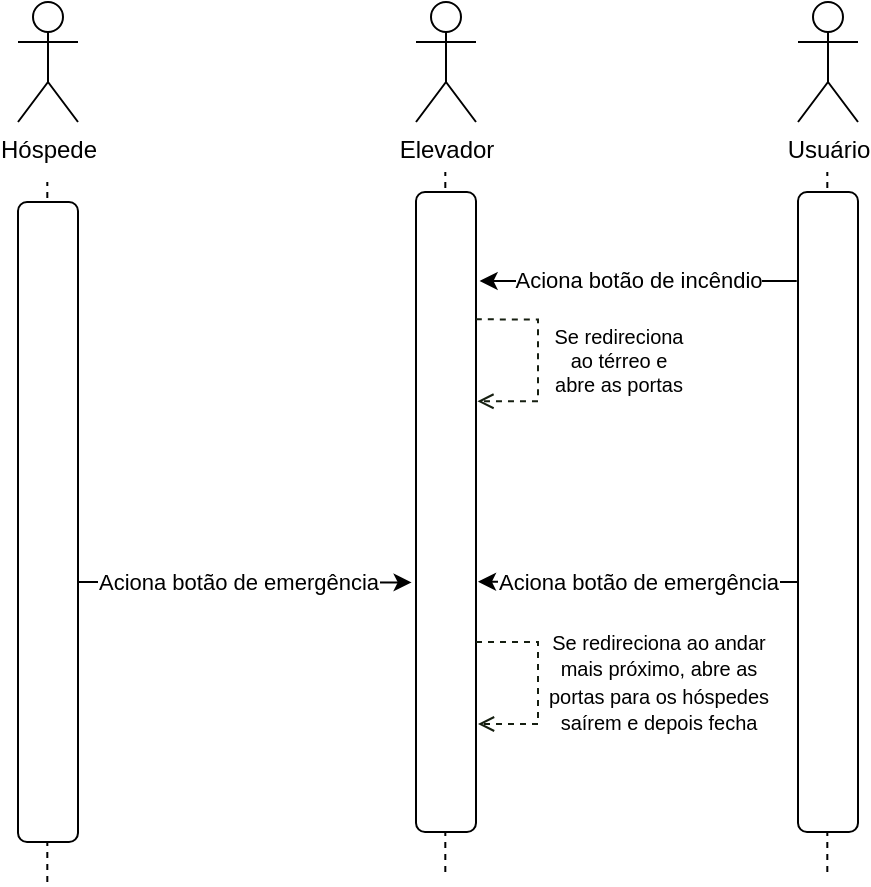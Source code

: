 <mxfile version="24.8.6">
  <diagram name="Página-1" id="2QH1bt48WtYHpmRP5uRc">
    <mxGraphModel dx="989" dy="532" grid="1" gridSize="10" guides="1" tooltips="1" connect="1" arrows="1" fold="1" page="1" pageScale="1" pageWidth="827" pageHeight="1169" math="0" shadow="0">
      <root>
        <mxCell id="0" />
        <mxCell id="1" parent="0" />
        <mxCell id="CCIohgsg51L1VaLMQLdm-1" value="Hóspede" style="shape=umlActor;verticalLabelPosition=bottom;verticalAlign=top;html=1;outlineConnect=0;" vertex="1" parent="1">
          <mxGeometry x="200" y="110" width="30" height="60" as="geometry" />
        </mxCell>
        <mxCell id="CCIohgsg51L1VaLMQLdm-2" value="Elevador" style="shape=umlActor;verticalLabelPosition=bottom;verticalAlign=top;html=1;outlineConnect=0;" vertex="1" parent="1">
          <mxGeometry x="399" y="110" width="30" height="60" as="geometry" />
        </mxCell>
        <mxCell id="CCIohgsg51L1VaLMQLdm-3" value="Usuário" style="shape=umlActor;verticalLabelPosition=bottom;verticalAlign=top;html=1;outlineConnect=0;" vertex="1" parent="1">
          <mxGeometry x="590" y="110" width="30" height="60" as="geometry" />
        </mxCell>
        <mxCell id="CCIohgsg51L1VaLMQLdm-4" value="" style="endArrow=none;dashed=1;html=1;rounded=0;" edge="1" parent="1">
          <mxGeometry width="50" height="50" relative="1" as="geometry">
            <mxPoint x="214.66" y="550" as="sourcePoint" />
            <mxPoint x="214.66" y="200" as="targetPoint" />
          </mxGeometry>
        </mxCell>
        <mxCell id="CCIohgsg51L1VaLMQLdm-5" value="" style="rounded=1;whiteSpace=wrap;html=1;" vertex="1" parent="1">
          <mxGeometry x="200" y="210" width="30" height="320" as="geometry" />
        </mxCell>
        <mxCell id="CCIohgsg51L1VaLMQLdm-10" value="" style="endArrow=none;dashed=1;html=1;rounded=0;" edge="1" parent="1">
          <mxGeometry width="50" height="50" relative="1" as="geometry">
            <mxPoint x="413.66" y="545" as="sourcePoint" />
            <mxPoint x="413.66" y="195" as="targetPoint" />
          </mxGeometry>
        </mxCell>
        <mxCell id="CCIohgsg51L1VaLMQLdm-11" value="" style="rounded=1;whiteSpace=wrap;html=1;" vertex="1" parent="1">
          <mxGeometry x="399" y="205" width="30" height="320" as="geometry" />
        </mxCell>
        <mxCell id="CCIohgsg51L1VaLMQLdm-12" value="" style="endArrow=none;dashed=1;html=1;rounded=0;" edge="1" parent="1">
          <mxGeometry width="50" height="50" relative="1" as="geometry">
            <mxPoint x="604.66" y="545" as="sourcePoint" />
            <mxPoint x="604.66" y="195" as="targetPoint" />
          </mxGeometry>
        </mxCell>
        <mxCell id="CCIohgsg51L1VaLMQLdm-13" value="" style="rounded=1;whiteSpace=wrap;html=1;" vertex="1" parent="1">
          <mxGeometry x="590" y="205" width="30" height="320" as="geometry" />
        </mxCell>
        <mxCell id="CCIohgsg51L1VaLMQLdm-15" value="Aciona botão de incêndio" style="endArrow=classic;html=1;rounded=0;entryX=1.06;entryY=0.139;entryDx=0;entryDy=0;entryPerimeter=0;exitX=-0.021;exitY=0.139;exitDx=0;exitDy=0;exitPerimeter=0;" edge="1" parent="1" source="CCIohgsg51L1VaLMQLdm-13" target="CCIohgsg51L1VaLMQLdm-11">
          <mxGeometry width="50" height="50" relative="1" as="geometry">
            <mxPoint x="520" y="260" as="sourcePoint" />
            <mxPoint x="570" y="210" as="targetPoint" />
          </mxGeometry>
        </mxCell>
        <mxCell id="CCIohgsg51L1VaLMQLdm-17" style="edgeStyle=orthogonalEdgeStyle;rounded=0;orthogonalLoop=1;jettySize=auto;html=1;exitX=0.997;exitY=0.199;exitDx=0;exitDy=0;entryX=1.024;entryY=0.327;entryDx=0;entryDy=0;entryPerimeter=0;exitPerimeter=0;dashed=1;endArrow=open;endFill=0;fillColor=#d5e8d4;strokeColor=#161F11;" edge="1" parent="1" source="CCIohgsg51L1VaLMQLdm-11" target="CCIohgsg51L1VaLMQLdm-11">
          <mxGeometry relative="1" as="geometry">
            <Array as="points">
              <mxPoint x="460" y="269" />
              <mxPoint x="460" y="310" />
            </Array>
          </mxGeometry>
        </mxCell>
        <mxCell id="CCIohgsg51L1VaLMQLdm-18" value="&lt;font style=&quot;font-size: 10px;&quot;&gt;Se redireciona&lt;/font&gt;&lt;div style=&quot;font-size: 10px;&quot;&gt;&lt;font style=&quot;font-size: 10px;&quot;&gt;ao térreo e&lt;/font&gt;&lt;/div&gt;&lt;div style=&quot;font-size: 10px;&quot;&gt;&lt;font style=&quot;font-size: 10px;&quot;&gt;abre as portas&lt;/font&gt;&lt;/div&gt;" style="edgeLabel;html=1;align=center;verticalAlign=middle;resizable=0;points=[];" vertex="1" connectable="0" parent="CCIohgsg51L1VaLMQLdm-17">
          <mxGeometry x="-0.002" y="2" relative="1" as="geometry">
            <mxPoint x="38" as="offset" />
          </mxGeometry>
        </mxCell>
        <mxCell id="CCIohgsg51L1VaLMQLdm-19" value="" style="endArrow=classic;html=1;rounded=0;entryX=-0.073;entryY=0.61;entryDx=0;entryDy=0;entryPerimeter=0;" edge="1" parent="1" target="CCIohgsg51L1VaLMQLdm-11">
          <mxGeometry width="50" height="50" relative="1" as="geometry">
            <mxPoint x="230" y="400" as="sourcePoint" />
            <mxPoint x="310" y="360" as="targetPoint" />
          </mxGeometry>
        </mxCell>
        <mxCell id="CCIohgsg51L1VaLMQLdm-21" value="Aciona botão de emergência" style="edgeLabel;html=1;align=center;verticalAlign=middle;resizable=0;points=[];" vertex="1" connectable="0" parent="CCIohgsg51L1VaLMQLdm-19">
          <mxGeometry x="0.093" relative="1" as="geometry">
            <mxPoint x="-11" as="offset" />
          </mxGeometry>
        </mxCell>
        <mxCell id="CCIohgsg51L1VaLMQLdm-22" value="Aciona botão de emergência" style="endArrow=classic;html=1;rounded=0;entryX=1.033;entryY=0.609;entryDx=0;entryDy=0;entryPerimeter=0;exitX=-0.021;exitY=0.139;exitDx=0;exitDy=0;exitPerimeter=0;" edge="1" parent="1" target="CCIohgsg51L1VaLMQLdm-11">
          <mxGeometry x="-0.0" width="50" height="50" relative="1" as="geometry">
            <mxPoint x="590" y="400" as="sourcePoint" />
            <mxPoint x="432" y="400" as="targetPoint" />
            <mxPoint as="offset" />
          </mxGeometry>
        </mxCell>
        <mxCell id="CCIohgsg51L1VaLMQLdm-24" style="edgeStyle=orthogonalEdgeStyle;rounded=0;orthogonalLoop=1;jettySize=auto;html=1;exitX=0.997;exitY=0.199;exitDx=0;exitDy=0;entryX=1.024;entryY=0.327;entryDx=0;entryDy=0;entryPerimeter=0;exitPerimeter=0;dashed=1;endArrow=open;endFill=0;fillColor=#d5e8d4;strokeColor=#161F11;" edge="1" parent="1">
          <mxGeometry relative="1" as="geometry">
            <mxPoint x="429" y="430" as="sourcePoint" />
            <mxPoint x="430" y="471" as="targetPoint" />
            <Array as="points">
              <mxPoint x="460" y="430" />
              <mxPoint x="460" y="471" />
            </Array>
          </mxGeometry>
        </mxCell>
        <mxCell id="CCIohgsg51L1VaLMQLdm-25" value="&lt;span style=&quot;font-size: 10px;&quot;&gt;Se redireciona ao andar&lt;/span&gt;&lt;div&gt;&lt;span style=&quot;font-size: 10px;&quot;&gt;mais próximo, abre as&lt;/span&gt;&lt;/div&gt;&lt;div&gt;&lt;span style=&quot;font-size: 10px;&quot;&gt;portas para os hóspedes&lt;/span&gt;&lt;/div&gt;&lt;div&gt;&lt;span style=&quot;font-size: 10px;&quot;&gt;saírem e depois fecha&lt;/span&gt;&lt;/div&gt;" style="edgeLabel;html=1;align=center;verticalAlign=middle;resizable=0;points=[];" vertex="1" connectable="0" parent="CCIohgsg51L1VaLMQLdm-24">
          <mxGeometry x="-0.002" y="2" relative="1" as="geometry">
            <mxPoint x="58" as="offset" />
          </mxGeometry>
        </mxCell>
      </root>
    </mxGraphModel>
  </diagram>
</mxfile>
